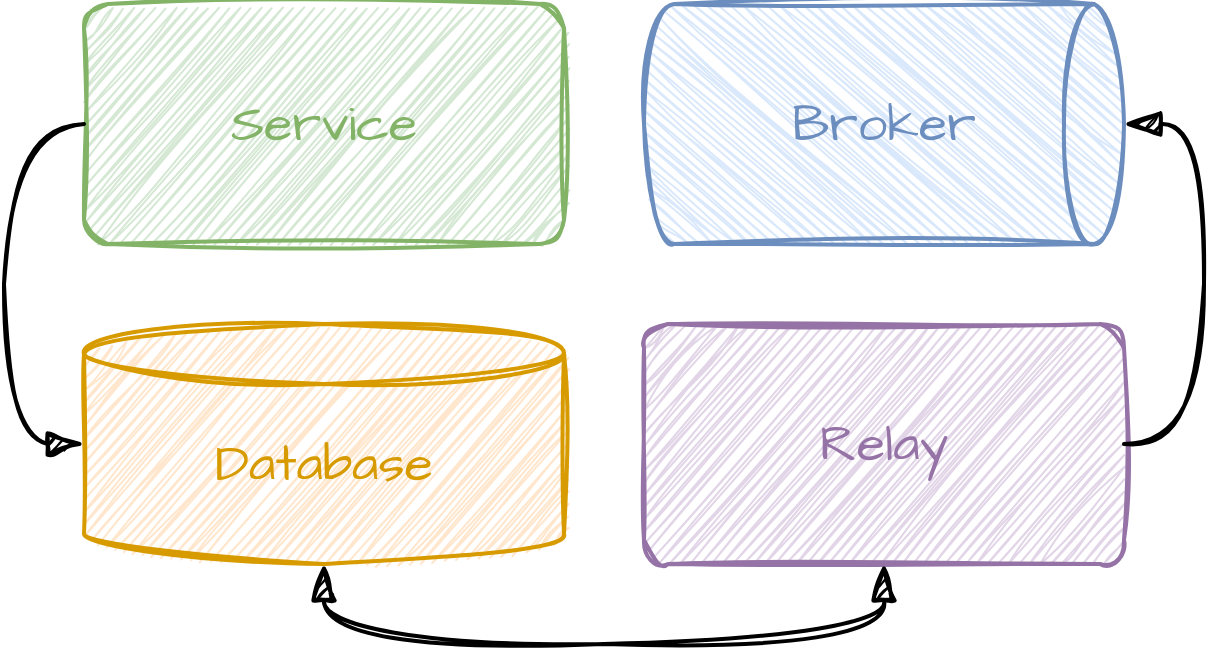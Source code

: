 <mxfile version="24.4.8" type="device">
  <diagram name="Страница — 1" id="orE24erLFWu6xPgHbu1M">
    <mxGraphModel dx="1026" dy="743" grid="1" gridSize="10" guides="1" tooltips="1" connect="1" arrows="1" fold="1" page="1" pageScale="1" pageWidth="827" pageHeight="1169" math="0" shadow="0">
      <root>
        <mxCell id="0" />
        <mxCell id="1" parent="0" />
        <object placeholders="1" c4Name="Service" c4Type="" c4Description="" label="%c4Name%&#xa;[%c4Type%]&#xa;&#xa;%c4Description%" id="AFOfjfn_5VunGb1Ijbv4-47">
          <mxCell style="rounded=1;whiteSpace=wrap;labelBackgroundColor=none;fillColor=#d5e8d4;align=center;arcSize=10;strokeColor=#82b366;metaEdit=1;resizable=0;points=[[0.25,0,0],[0.5,0,0],[0.75,0,0],[1,0.25,0],[1,0.5,0],[1,0.75,0],[0.75,1,0],[0.5,1,0],[0.25,1,0],[0,0.75,0],[0,0.5,0],[0,0.25,0]];sketch=1;hachureGap=4;jiggle=2;curveFitting=1;fontFamily=Architects Daughter;fontSource=https%3A%2F%2Ffonts.googleapis.com%2Fcss%3Ffamily%3DArchitects%2BDaughter;strokeWidth=2;fontColor=none;noLabel=1;" parent="1" vertex="1">
            <mxGeometry x="80" y="40" width="240" height="120" as="geometry" />
          </mxCell>
        </object>
        <object placeholders="1" c4Name="Container name" c4Type="Container" c4Technology="e.g. Oracle Database 12" c4Description="Description of storage type container role/responsibility." label="&lt;font style=&quot;font-size: 16px&quot;&gt;&lt;b&gt;%c4Name%&lt;/b&gt;&lt;/font&gt;&lt;div&gt;[%c4Type%:&amp;nbsp;%c4Technology%]&lt;/div&gt;&lt;br&gt;&lt;div&gt;&lt;font style=&quot;font-size: 11px&quot;&gt;&lt;font&gt;%c4Description%&lt;/font&gt;&lt;/font&gt;&lt;/div&gt;" id="AFOfjfn_5VunGb1Ijbv4-48">
          <mxCell style="shape=cylinder3;size=15;whiteSpace=wrap;html=1;boundedLbl=1;rounded=1;labelBackgroundColor=none;fillColor=#ffe6cc;fontSize=12;align=center;strokeColor=#d79b00;metaEdit=1;points=[[0.5,0,0],[1,0.25,0],[1,0.5,0],[1,0.75,0],[0.5,1,0],[0,0.75,0],[0,0.5,0],[0,0.25,0]];resizable=0;sketch=1;hachureGap=4;jiggle=2;curveFitting=1;fontFamily=Architects Daughter;fontSource=https%3A%2F%2Ffonts.googleapis.com%2Fcss%3Ffamily%3DArchitects%2BDaughter;strokeWidth=2;verticalAlign=middle;arcSize=10;noLabel=1;" parent="1" vertex="1">
            <mxGeometry x="80" y="200" width="240" height="120" as="geometry" />
          </mxCell>
        </object>
        <object placeholders="1" c4Name="Container name" c4Type="Container" c4Technology="e.g. Apache Kafka, etc." c4Description="Description of message bus type container role/responsibility." label="&lt;font style=&quot;font-size: 16px&quot;&gt;&lt;b&gt;%c4Name%&lt;/b&gt;&lt;/font&gt;&lt;div&gt;[%c4Type%:&amp;nbsp;%c4Technology%]&lt;/div&gt;&lt;br&gt;&lt;div&gt;&lt;font style=&quot;font-size: 11px&quot;&gt;&lt;font&gt;%c4Description%&lt;/font&gt;&lt;/font&gt;&lt;/div&gt;" id="AFOfjfn_5VunGb1Ijbv4-49">
          <mxCell style="shape=cylinder3;size=15;direction=south;whiteSpace=wrap;html=1;boundedLbl=1;rounded=1;labelBackgroundColor=none;fillColor=#dae8fc;fontSize=12;align=center;strokeColor=#6c8ebf;metaEdit=1;points=[[0.5,0,0],[1,0.25,0],[1,0.5,0],[1,0.75,0],[0.5,1,0],[0,0.75,0],[0,0.5,0],[0,0.25,0]];resizable=0;sketch=1;hachureGap=4;jiggle=2;curveFitting=1;fontFamily=Architects Daughter;fontSource=https%3A%2F%2Ffonts.googleapis.com%2Fcss%3Ffamily%3DArchitects%2BDaughter;strokeWidth=2;verticalAlign=middle;arcSize=10;noLabel=1;" parent="1" vertex="1">
            <mxGeometry x="360" y="40" width="240" height="120" as="geometry" />
          </mxCell>
        </object>
        <object placeholders="1" c4Name="System name" c4Type="Software System" c4Description="Description of software system." label="%c4Name%&#xa;[%c4Type%]&#xa;&#xa;%c4Description%" id="AFOfjfn_5VunGb1Ijbv4-50">
          <mxCell style="rounded=1;whiteSpace=wrap;labelBackgroundColor=none;fillColor=#e1d5e7;align=center;arcSize=10;strokeColor=#9673a6;metaEdit=1;resizable=0;points=[[0.25,0,0],[0.5,0,0],[0.75,0,0],[1,0.25,0],[1,0.5,0],[1,0.75,0],[0.75,1,0],[0.5,1,0],[0.25,1,0],[0,0.75,0],[0,0.5,0],[0,0.25,0]];sketch=1;hachureGap=4;jiggle=2;curveFitting=1;fontFamily=Architects Daughter;fontSource=https%3A%2F%2Ffonts.googleapis.com%2Fcss%3Ffamily%3DArchitects%2BDaughter;noLabel=1;strokeWidth=2;" parent="1" vertex="1">
            <mxGeometry x="360" y="200" width="240" height="120" as="geometry" />
          </mxCell>
        </object>
        <object placeholders="1" c4Type="Relationship" id="AFOfjfn_5VunGb1Ijbv4-54">
          <mxCell style="endArrow=blockThin;html=1;fontSize=10;fontColor=#404040;strokeWidth=2;endFill=1;strokeColor=#000000;elbow=vertical;metaEdit=1;endSize=14;startSize=14;jumpStyle=arc;jumpSize=16;rounded=0;edgeStyle=orthogonalEdgeStyle;sketch=1;hachureGap=4;jiggle=2;curveFitting=1;fontFamily=Architects Daughter;fontSource=https%3A%2F%2Ffonts.googleapis.com%2Fcss%3Ffamily%3DArchitects%2BDaughter;exitX=0;exitY=0.5;exitDx=0;exitDy=0;exitPerimeter=0;entryX=0;entryY=0.5;entryDx=0;entryDy=0;entryPerimeter=0;curved=1;" parent="1" source="AFOfjfn_5VunGb1Ijbv4-47" target="AFOfjfn_5VunGb1Ijbv4-48" edge="1">
            <mxGeometry width="240" relative="1" as="geometry">
              <mxPoint x="30" y="480" as="sourcePoint" />
              <mxPoint x="10" y="280" as="targetPoint" />
              <Array as="points">
                <mxPoint x="40" y="100" />
                <mxPoint x="40" y="260" />
              </Array>
            </mxGeometry>
          </mxCell>
        </object>
        <object placeholders="1" c4Type="Relationship" id="AFOfjfn_5VunGb1Ijbv4-55">
          <mxCell style="endArrow=blockThin;html=1;fontSize=10;fontColor=#404040;strokeWidth=2;endFill=1;strokeColor=#000000;elbow=vertical;metaEdit=1;endSize=14;startSize=14;jumpStyle=arc;jumpSize=16;rounded=0;edgeStyle=orthogonalEdgeStyle;sketch=1;hachureGap=4;jiggle=2;curveFitting=1;fontFamily=Architects Daughter;fontSource=https%3A%2F%2Ffonts.googleapis.com%2Fcss%3Ffamily%3DArchitects%2BDaughter;exitX=0.5;exitY=1;exitDx=0;exitDy=0;exitPerimeter=0;entryX=0.5;entryY=1;entryDx=0;entryDy=0;entryPerimeter=0;curved=1;startArrow=blockThin;startFill=1;" parent="1" source="AFOfjfn_5VunGb1Ijbv4-50" target="AFOfjfn_5VunGb1Ijbv4-48" edge="1">
            <mxGeometry width="240" relative="1" as="geometry">
              <mxPoint x="260" y="470" as="sourcePoint" />
              <mxPoint x="500" y="470" as="targetPoint" />
              <Array as="points">
                <mxPoint x="480" y="360" />
                <mxPoint x="200" y="360" />
              </Array>
            </mxGeometry>
          </mxCell>
        </object>
        <object placeholders="1" c4Type="Relationship" id="AFOfjfn_5VunGb1Ijbv4-56">
          <mxCell style="endArrow=blockThin;html=1;fontSize=10;fontColor=#404040;strokeWidth=2;endFill=1;strokeColor=#000000;elbow=vertical;metaEdit=1;endSize=14;startSize=14;jumpStyle=arc;jumpSize=16;rounded=0;edgeStyle=orthogonalEdgeStyle;sketch=1;hachureGap=4;jiggle=2;curveFitting=1;fontFamily=Architects Daughter;fontSource=https%3A%2F%2Ffonts.googleapis.com%2Fcss%3Ffamily%3DArchitects%2BDaughter;exitX=1;exitY=0.5;exitDx=0;exitDy=0;exitPerimeter=0;entryX=0.5;entryY=0;entryDx=0;entryDy=0;entryPerimeter=0;curved=1;" parent="1" source="AFOfjfn_5VunGb1Ijbv4-50" target="AFOfjfn_5VunGb1Ijbv4-49" edge="1">
            <mxGeometry width="240" relative="1" as="geometry">
              <mxPoint x="630" y="450" as="sourcePoint" />
              <mxPoint x="660" y="90" as="targetPoint" />
              <Array as="points">
                <mxPoint x="640" y="260" />
                <mxPoint x="640" y="100" />
              </Array>
            </mxGeometry>
          </mxCell>
        </object>
        <mxCell id="AFOfjfn_5VunGb1Ijbv4-57" value="&lt;font style=&quot;font-size: 26px;&quot;&gt;Service&lt;/font&gt;" style="text;html=1;align=center;verticalAlign=middle;whiteSpace=wrap;rounded=0;fontFamily=Architects Daughter;fontSource=https%3A%2F%2Ffonts.googleapis.com%2Fcss%3Ffamily%3DArchitects%2BDaughter;fillColor=none;strokeColor=none;fontColor=#82B366;labelBackgroundColor=none;labelBorderColor=none;textShadow=0;" parent="1" vertex="1">
          <mxGeometry x="80" y="40" width="240" height="120" as="geometry" />
        </mxCell>
        <mxCell id="AFOfjfn_5VunGb1Ijbv4-58" value="&lt;font color=&quot;#d79b00&quot; style=&quot;font-size: 26px;&quot;&gt;Database&lt;/font&gt;" style="text;html=1;align=center;verticalAlign=middle;whiteSpace=wrap;rounded=0;fontFamily=Architects Daughter;fontSource=https%3A%2F%2Ffonts.googleapis.com%2Fcss%3Ffamily%3DArchitects%2BDaughter;fillColor=none;strokeColor=none;fontColor=#82B366;" parent="1" vertex="1">
          <mxGeometry x="80" y="210" width="240" height="120" as="geometry" />
        </mxCell>
        <mxCell id="AFOfjfn_5VunGb1Ijbv4-60" value="&lt;font style=&quot;font-size: 26px;&quot;&gt;Relay&lt;/font&gt;" style="text;html=1;align=center;verticalAlign=middle;whiteSpace=wrap;rounded=0;fontFamily=Architects Daughter;fontSource=https%3A%2F%2Ffonts.googleapis.com%2Fcss%3Ffamily%3DArchitects%2BDaughter;fillColor=none;strokeColor=none;fontColor=#9673A6;" parent="1" vertex="1">
          <mxGeometry x="360" y="200" width="240" height="120" as="geometry" />
        </mxCell>
        <mxCell id="AFOfjfn_5VunGb1Ijbv4-62" value="&lt;font color=&quot;#6c8ebf&quot;&gt;&lt;span style=&quot;font-size: 26px;&quot;&gt;Broker&lt;/span&gt;&lt;/font&gt;" style="text;html=1;align=center;verticalAlign=middle;whiteSpace=wrap;rounded=0;fontFamily=Architects Daughter;fontSource=https%3A%2F%2Ffonts.googleapis.com%2Fcss%3Ffamily%3DArchitects%2BDaughter;fillColor=none;strokeColor=none;fontColor=#9673A6;" parent="1" vertex="1">
          <mxGeometry x="360" y="40" width="240" height="120" as="geometry" />
        </mxCell>
      </root>
    </mxGraphModel>
  </diagram>
</mxfile>
